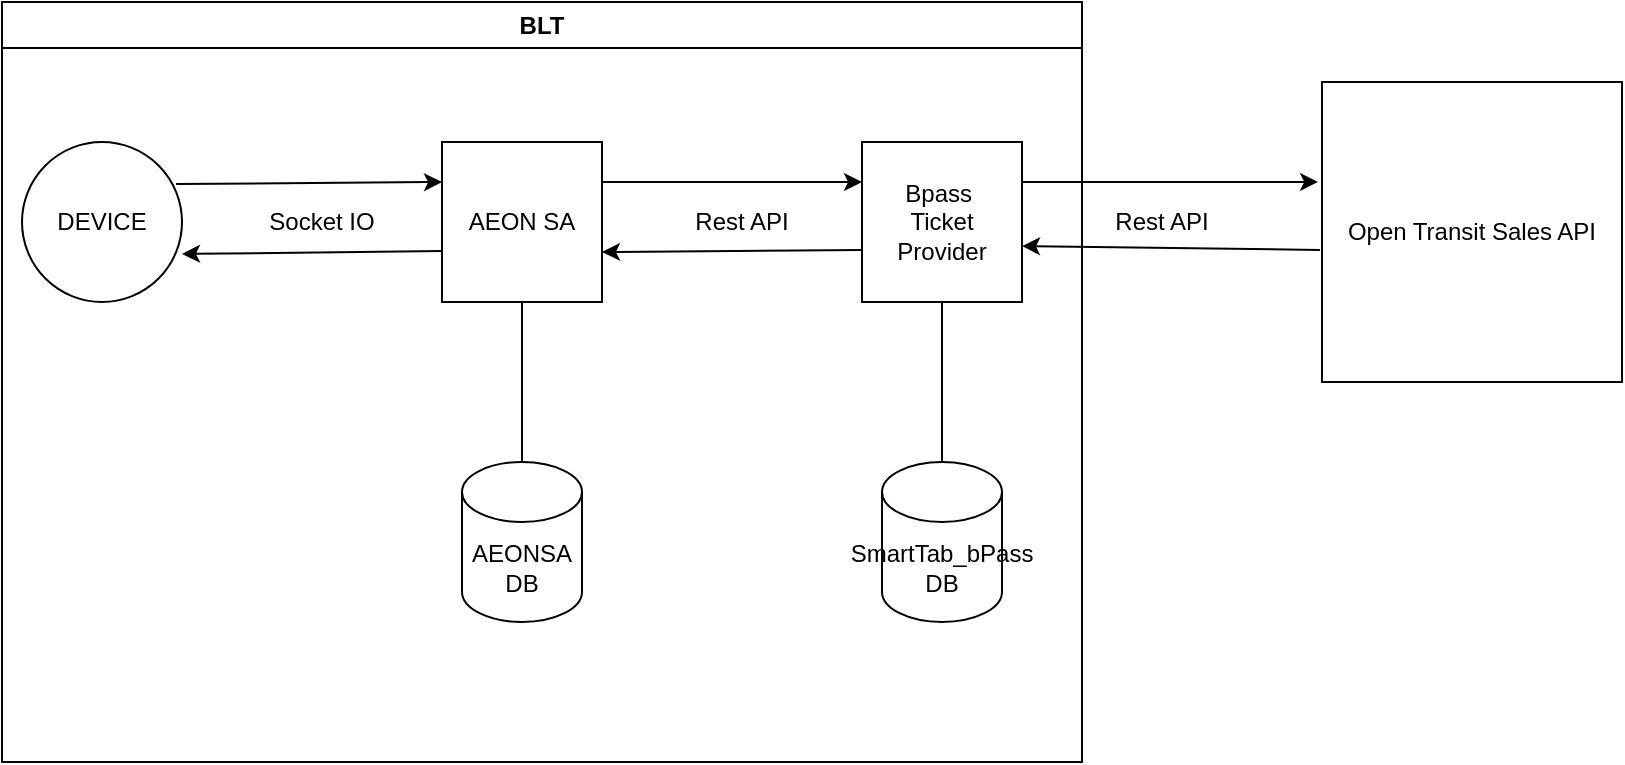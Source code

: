 <mxfile version="26.0.16">
  <diagram name="Page-1" id="J8G0UUoJMor_mDY-KPfc">
    <mxGraphModel dx="794" dy="420" grid="1" gridSize="10" guides="1" tooltips="1" connect="1" arrows="1" fold="1" page="1" pageScale="1" pageWidth="850" pageHeight="1100" math="0" shadow="0">
      <root>
        <mxCell id="0" />
        <mxCell id="1" parent="0" />
        <mxCell id="6XwkBDn64M--cPHVfE2t-1" value="DEVICE" style="ellipse;whiteSpace=wrap;html=1;aspect=fixed;" parent="1" vertex="1">
          <mxGeometry x="30" y="200" width="80" height="80" as="geometry" />
        </mxCell>
        <mxCell id="6XwkBDn64M--cPHVfE2t-2" value="AEON SA" style="whiteSpace=wrap;html=1;aspect=fixed;" parent="1" vertex="1">
          <mxGeometry x="240" y="200" width="80" height="80" as="geometry" />
        </mxCell>
        <mxCell id="6XwkBDn64M--cPHVfE2t-3" value="" style="endArrow=classic;html=1;rounded=0;entryX=0;entryY=0.25;entryDx=0;entryDy=0;exitX=0.963;exitY=0.263;exitDx=0;exitDy=0;exitPerimeter=0;" parent="1" source="6XwkBDn64M--cPHVfE2t-1" target="6XwkBDn64M--cPHVfE2t-2" edge="1">
          <mxGeometry width="50" height="50" relative="1" as="geometry">
            <mxPoint x="110" y="250" as="sourcePoint" />
            <mxPoint x="160" y="200" as="targetPoint" />
            <Array as="points" />
          </mxGeometry>
        </mxCell>
        <mxCell id="6XwkBDn64M--cPHVfE2t-5" value="Socket IO" style="text;html=1;align=center;verticalAlign=middle;whiteSpace=wrap;rounded=0;" parent="1" vertex="1">
          <mxGeometry x="150" y="225" width="60" height="30" as="geometry" />
        </mxCell>
        <mxCell id="6XwkBDn64M--cPHVfE2t-6" value="Bpass&amp;nbsp;&lt;div&gt;Ticket Provider&lt;/div&gt;" style="whiteSpace=wrap;html=1;aspect=fixed;" parent="1" vertex="1">
          <mxGeometry x="450" y="200" width="80" height="80" as="geometry" />
        </mxCell>
        <mxCell id="6XwkBDn64M--cPHVfE2t-8" value="Rest API" style="text;html=1;align=center;verticalAlign=middle;whiteSpace=wrap;rounded=0;" parent="1" vertex="1">
          <mxGeometry x="360" y="225" width="60" height="30" as="geometry" />
        </mxCell>
        <mxCell id="6XwkBDn64M--cPHVfE2t-9" value="AEONSA DB" style="shape=cylinder3;whiteSpace=wrap;html=1;boundedLbl=1;backgroundOutline=1;size=15;" parent="1" vertex="1">
          <mxGeometry x="250" y="360" width="60" height="80" as="geometry" />
        </mxCell>
        <mxCell id="6XwkBDn64M--cPHVfE2t-10" value="" style="endArrow=none;html=1;rounded=0;entryX=0.5;entryY=1;entryDx=0;entryDy=0;" parent="1" source="6XwkBDn64M--cPHVfE2t-9" target="6XwkBDn64M--cPHVfE2t-2" edge="1">
          <mxGeometry width="50" height="50" relative="1" as="geometry">
            <mxPoint x="310" y="330" as="sourcePoint" />
            <mxPoint x="360" y="280" as="targetPoint" />
            <Array as="points" />
          </mxGeometry>
        </mxCell>
        <mxCell id="6XwkBDn64M--cPHVfE2t-11" value="SmartTab_bPass DB" style="shape=cylinder3;whiteSpace=wrap;html=1;boundedLbl=1;backgroundOutline=1;size=15;" parent="1" vertex="1">
          <mxGeometry x="460" y="360" width="60" height="80" as="geometry" />
        </mxCell>
        <mxCell id="6XwkBDn64M--cPHVfE2t-15" value="" style="endArrow=none;html=1;rounded=0;exitX=0.5;exitY=0;exitDx=0;exitDy=0;exitPerimeter=0;entryX=0.5;entryY=1;entryDx=0;entryDy=0;" parent="1" source="6XwkBDn64M--cPHVfE2t-11" target="6XwkBDn64M--cPHVfE2t-6" edge="1">
          <mxGeometry width="50" height="50" relative="1" as="geometry">
            <mxPoint x="450" y="330" as="sourcePoint" />
            <mxPoint x="500" y="280" as="targetPoint" />
          </mxGeometry>
        </mxCell>
        <mxCell id="6XwkBDn64M--cPHVfE2t-16" value="" style="endArrow=classic;html=1;rounded=0;entryX=0;entryY=0.25;entryDx=0;entryDy=0;exitX=1;exitY=0.25;exitDx=0;exitDy=0;" parent="1" source="6XwkBDn64M--cPHVfE2t-2" target="6XwkBDn64M--cPHVfE2t-6" edge="1">
          <mxGeometry width="50" height="50" relative="1" as="geometry">
            <mxPoint x="320" y="240" as="sourcePoint" />
            <mxPoint x="370" y="190" as="targetPoint" />
            <Array as="points">
              <mxPoint x="390" y="220" />
            </Array>
          </mxGeometry>
        </mxCell>
        <mxCell id="6XwkBDn64M--cPHVfE2t-17" value="Open Transit Sales API" style="whiteSpace=wrap;html=1;aspect=fixed;" parent="1" vertex="1">
          <mxGeometry x="680" y="170" width="150" height="150" as="geometry" />
        </mxCell>
        <mxCell id="6XwkBDn64M--cPHVfE2t-18" value="" style="endArrow=classic;html=1;rounded=0;exitX=0.25;exitY=0.75;exitDx=0;exitDy=0;exitPerimeter=0;" parent="1" edge="1">
          <mxGeometry width="50" height="50" relative="1" as="geometry">
            <mxPoint x="240" y="254.48" as="sourcePoint" />
            <mxPoint x="110" y="256" as="targetPoint" />
          </mxGeometry>
        </mxCell>
        <mxCell id="6XwkBDn64M--cPHVfE2t-19" value="" style="endArrow=classic;html=1;rounded=0;exitX=0;exitY=0.675;exitDx=0;exitDy=0;exitPerimeter=0;" parent="1" source="6XwkBDn64M--cPHVfE2t-6" edge="1">
          <mxGeometry width="50" height="50" relative="1" as="geometry">
            <mxPoint x="270" y="305" as="sourcePoint" />
            <mxPoint x="320" y="255" as="targetPoint" />
          </mxGeometry>
        </mxCell>
        <mxCell id="6XwkBDn64M--cPHVfE2t-21" value="BLT" style="swimlane;whiteSpace=wrap;html=1;" parent="1" vertex="1">
          <mxGeometry x="20" y="130" width="540" height="380" as="geometry" />
        </mxCell>
        <mxCell id="6XwkBDn64M--cPHVfE2t-22" value="" style="endArrow=classic;html=1;rounded=0;entryX=-0.013;entryY=0.333;entryDx=0;entryDy=0;entryPerimeter=0;" parent="1" target="6XwkBDn64M--cPHVfE2t-17" edge="1">
          <mxGeometry width="50" height="50" relative="1" as="geometry">
            <mxPoint x="530" y="220" as="sourcePoint" />
            <mxPoint x="580" y="175" as="targetPoint" />
          </mxGeometry>
        </mxCell>
        <mxCell id="6XwkBDn64M--cPHVfE2t-23" value="" style="endArrow=classic;html=1;rounded=0;exitX=-0.007;exitY=0.56;exitDx=0;exitDy=0;exitPerimeter=0;" parent="1" source="6XwkBDn64M--cPHVfE2t-17" edge="1">
          <mxGeometry width="50" height="50" relative="1" as="geometry">
            <mxPoint x="670" y="250" as="sourcePoint" />
            <mxPoint x="530" y="252" as="targetPoint" />
          </mxGeometry>
        </mxCell>
        <mxCell id="6XwkBDn64M--cPHVfE2t-24" value="Rest API" style="text;html=1;align=center;verticalAlign=middle;whiteSpace=wrap;rounded=0;" parent="1" vertex="1">
          <mxGeometry x="570" y="225" width="60" height="30" as="geometry" />
        </mxCell>
      </root>
    </mxGraphModel>
  </diagram>
</mxfile>
